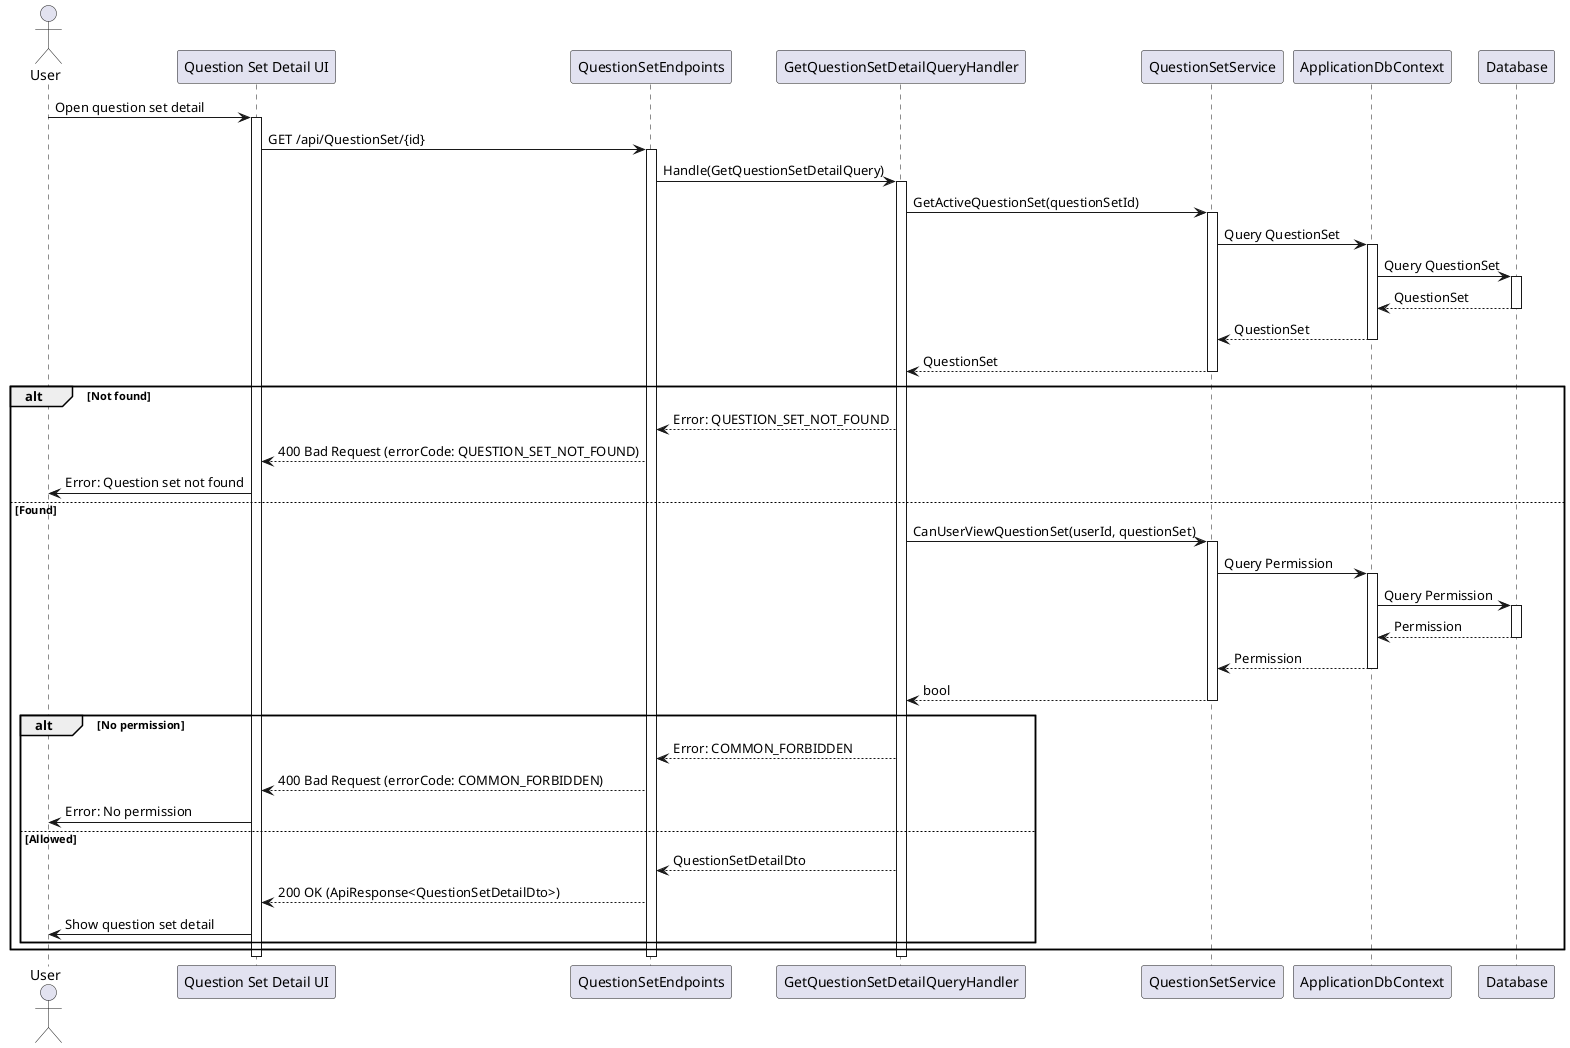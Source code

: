 @startuml
actor User
participant "Question Set Detail UI" as UI
participant QuestionSetEndpoints
participant GetQuestionSetDetailQueryHandler as Handler
participant QuestionSetService
participant ApplicationDbContext
participant Database

User -> UI : Open question set detail
activate UI
UI -> QuestionSetEndpoints : GET /api/QuestionSet/{id}
activate QuestionSetEndpoints
QuestionSetEndpoints -> Handler : Handle(GetQuestionSetDetailQuery)
activate Handler
Handler -> QuestionSetService : GetActiveQuestionSet(questionSetId)
activate QuestionSetService
QuestionSetService -> ApplicationDbContext : Query QuestionSet
activate ApplicationDbContext
ApplicationDbContext -> Database : Query QuestionSet
activate Database
Database --> ApplicationDbContext : QuestionSet
deactivate Database
ApplicationDbContext --> QuestionSetService : QuestionSet
deactivate ApplicationDbContext
QuestionSetService --> Handler : QuestionSet
deactivate QuestionSetService
alt Not found
    Handler --> QuestionSetEndpoints : Error: QUESTION_SET_NOT_FOUND
    QuestionSetEndpoints --> UI : 400 Bad Request (errorCode: QUESTION_SET_NOT_FOUND)
    UI -> User : Error: Question set not found
else Found
    Handler -> QuestionSetService : CanUserViewQuestionSet(userId, questionSet)
    activate QuestionSetService
    QuestionSetService -> ApplicationDbContext : Query Permission
    activate ApplicationDbContext
    ApplicationDbContext -> Database : Query Permission
    activate Database
    Database --> ApplicationDbContext : Permission
    deactivate Database
    ApplicationDbContext --> QuestionSetService : Permission
    deactivate ApplicationDbContext
    QuestionSetService --> Handler : bool
    deactivate QuestionSetService
    alt No permission
        Handler --> QuestionSetEndpoints : Error: COMMON_FORBIDDEN
        QuestionSetEndpoints --> UI : 400 Bad Request (errorCode: COMMON_FORBIDDEN)
        UI -> User : Error: No permission
    else Allowed
        Handler --> QuestionSetEndpoints : QuestionSetDetailDto
        QuestionSetEndpoints --> UI : 200 OK (ApiResponse<QuestionSetDetailDto>)
        UI -> User : Show question set detail
    end
end
deactivate Handler
deactivate QuestionSetEndpoints
deactivate UI
@enduml
